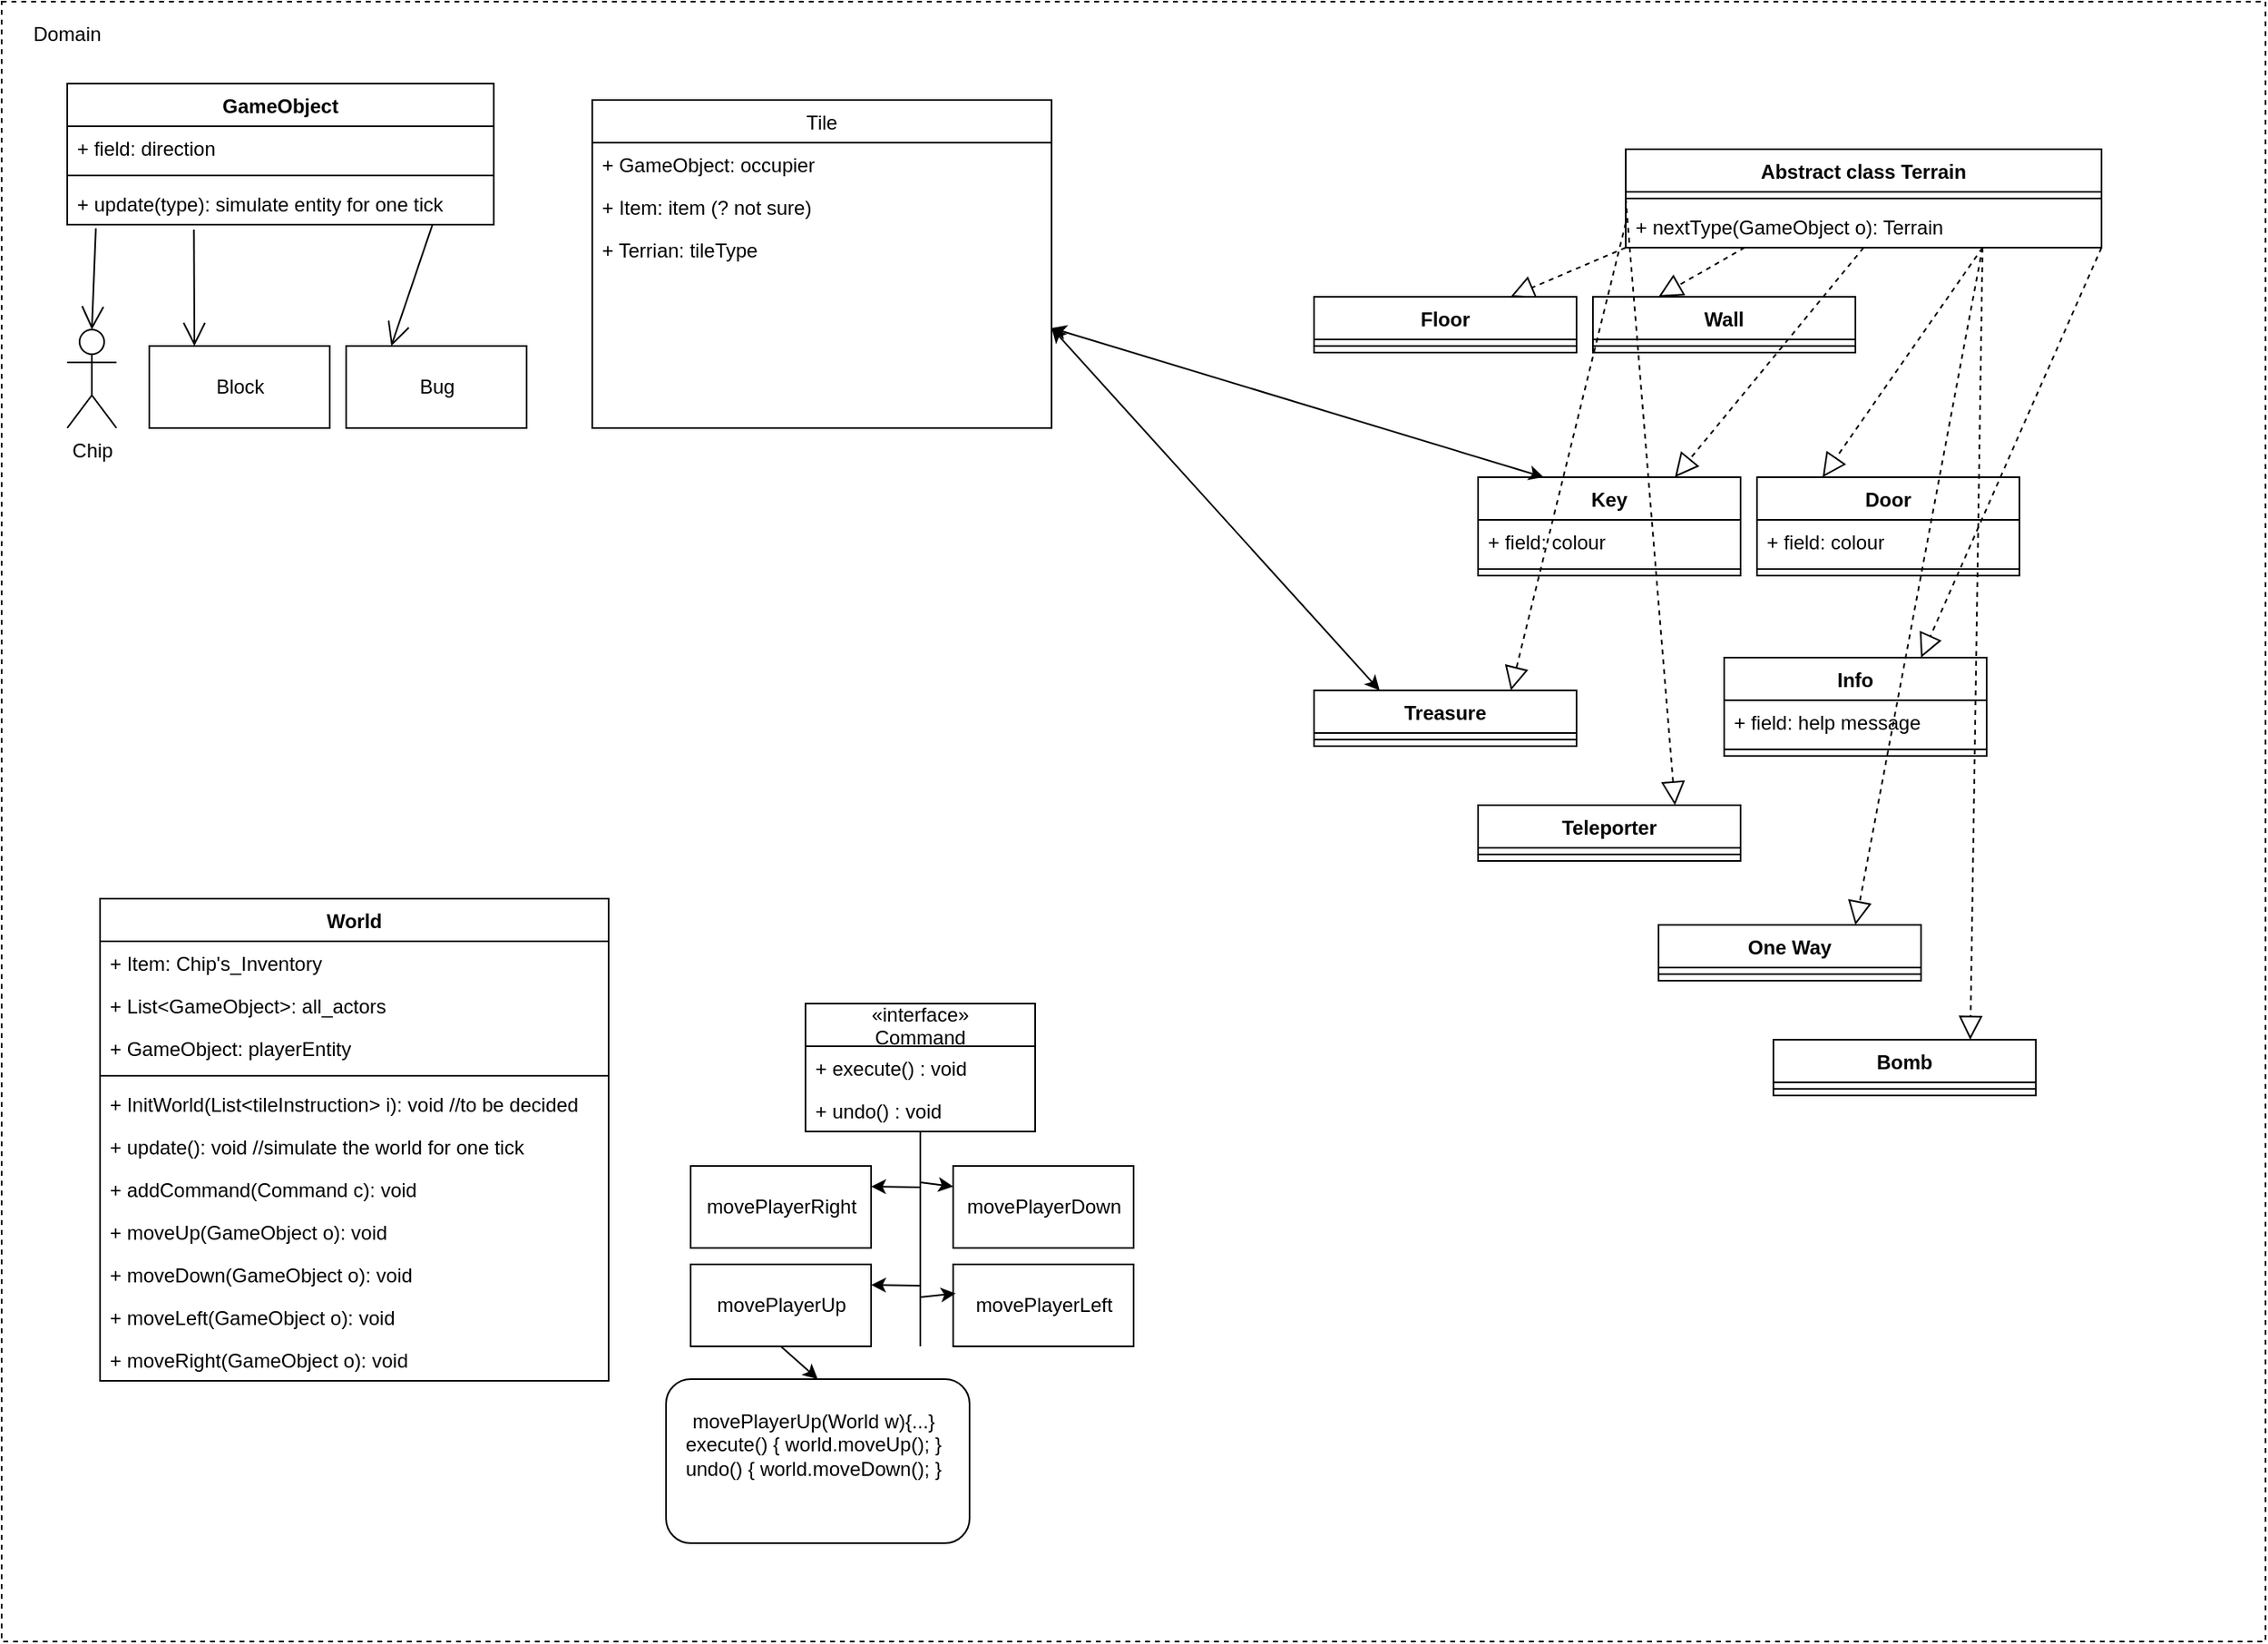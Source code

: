 <mxfile version="14.9.2" type="device"><diagram id="lyp2vC52kZ0fMS0D-Bfc" name="Page-1"><mxGraphModel dx="1673" dy="885" grid="1" gridSize="10" guides="1" tooltips="1" connect="1" arrows="1" fold="1" page="1" pageScale="1" pageWidth="3300" pageHeight="2339" math="0" shadow="0"><root><mxCell id="0"/><mxCell id="1" parent="0"/><mxCell id="-FwciNKiUwuWcOuY3Tkn-1" value="" style="fontStyle=0;dashed=1;" vertex="1" parent="1"><mxGeometry x="120" y="80" width="1380" height="1000" as="geometry"/></mxCell><mxCell id="-FwciNKiUwuWcOuY3Tkn-2" value="Domain" style="text;html=1;strokeColor=none;fillColor=none;align=center;verticalAlign=middle;whiteSpace=wrap;rounded=0;" vertex="1" parent="1"><mxGeometry x="140" y="90" width="40" height="20" as="geometry"/></mxCell><mxCell id="-FwciNKiUwuWcOuY3Tkn-3" value="Chip" style="shape=umlActor;verticalLabelPosition=bottom;verticalAlign=top;html=1;outlineConnect=0;" vertex="1" parent="1"><mxGeometry x="160" y="280" width="30" height="60" as="geometry"/></mxCell><mxCell id="-FwciNKiUwuWcOuY3Tkn-4" value="GameObject" style="swimlane;fontStyle=1;align=center;verticalAlign=top;childLayout=stackLayout;horizontal=1;startSize=26;horizontalStack=0;resizeParent=1;resizeParentMax=0;resizeLast=0;collapsible=1;marginBottom=0;" vertex="1" parent="1"><mxGeometry x="160" y="130" width="260" height="86" as="geometry"/></mxCell><mxCell id="-FwciNKiUwuWcOuY3Tkn-5" value="+ field: direction" style="text;strokeColor=none;fillColor=none;align=left;verticalAlign=top;spacingLeft=4;spacingRight=4;overflow=hidden;rotatable=0;points=[[0,0.5],[1,0.5]];portConstraint=eastwest;" vertex="1" parent="-FwciNKiUwuWcOuY3Tkn-4"><mxGeometry y="26" width="260" height="26" as="geometry"/></mxCell><mxCell id="-FwciNKiUwuWcOuY3Tkn-6" value="" style="line;strokeWidth=1;fillColor=none;align=left;verticalAlign=middle;spacingTop=-1;spacingLeft=3;spacingRight=3;rotatable=0;labelPosition=right;points=[];portConstraint=eastwest;" vertex="1" parent="-FwciNKiUwuWcOuY3Tkn-4"><mxGeometry y="52" width="260" height="8" as="geometry"/></mxCell><mxCell id="-FwciNKiUwuWcOuY3Tkn-7" value="+ update(type): simulate entity for one tick" style="text;strokeColor=none;fillColor=none;align=left;verticalAlign=top;spacingLeft=4;spacingRight=4;overflow=hidden;rotatable=0;points=[[0,0.5],[1,0.5]];portConstraint=eastwest;" vertex="1" parent="-FwciNKiUwuWcOuY3Tkn-4"><mxGeometry y="60" width="260" height="26" as="geometry"/></mxCell><mxCell id="-FwciNKiUwuWcOuY3Tkn-10" value="" style="endArrow=open;endFill=1;endSize=12;html=1;exitX=0.067;exitY=1.086;exitDx=0;exitDy=0;exitPerimeter=0;entryX=0.5;entryY=0;entryDx=0;entryDy=0;entryPerimeter=0;" edge="1" parent="1" source="-FwciNKiUwuWcOuY3Tkn-7" target="-FwciNKiUwuWcOuY3Tkn-3"><mxGeometry width="160" relative="1" as="geometry"><mxPoint x="190" y="320" as="sourcePoint"/><mxPoint x="60" y="260" as="targetPoint"/></mxGeometry></mxCell><mxCell id="-FwciNKiUwuWcOuY3Tkn-11" value="Block" style="html=1;" vertex="1" parent="1"><mxGeometry x="210" y="290" width="110" height="50" as="geometry"/></mxCell><mxCell id="-FwciNKiUwuWcOuY3Tkn-12" value="Bug" style="html=1;" vertex="1" parent="1"><mxGeometry x="330" y="290" width="110" height="50" as="geometry"/></mxCell><mxCell id="-FwciNKiUwuWcOuY3Tkn-13" value="" style="endArrow=open;endFill=1;endSize=12;html=1;exitX=0.297;exitY=1.113;exitDx=0;exitDy=0;exitPerimeter=0;entryX=0.25;entryY=0;entryDx=0;entryDy=0;" edge="1" parent="1" source="-FwciNKiUwuWcOuY3Tkn-7" target="-FwciNKiUwuWcOuY3Tkn-11"><mxGeometry width="160" relative="1" as="geometry"><mxPoint x="380" y="320" as="sourcePoint"/><mxPoint x="540" y="320" as="targetPoint"/></mxGeometry></mxCell><mxCell id="-FwciNKiUwuWcOuY3Tkn-14" value="" style="endArrow=open;endFill=1;endSize=12;html=1;exitX=0.856;exitY=1.007;exitDx=0;exitDy=0;exitPerimeter=0;entryX=0.25;entryY=0;entryDx=0;entryDy=0;" edge="1" parent="1" source="-FwciNKiUwuWcOuY3Tkn-7" target="-FwciNKiUwuWcOuY3Tkn-12"><mxGeometry width="160" relative="1" as="geometry"><mxPoint x="380" y="320" as="sourcePoint"/><mxPoint x="540" y="320" as="targetPoint"/></mxGeometry></mxCell><mxCell id="-FwciNKiUwuWcOuY3Tkn-15" value="Tile" style="swimlane;fontStyle=0;childLayout=stackLayout;horizontal=1;startSize=26;fillColor=none;horizontalStack=0;resizeParent=1;resizeParentMax=0;resizeLast=0;collapsible=1;marginBottom=0;" vertex="1" parent="1"><mxGeometry x="480" y="140" width="280" height="200" as="geometry"/></mxCell><mxCell id="-FwciNKiUwuWcOuY3Tkn-16" value="+ GameObject: occupier" style="text;strokeColor=none;fillColor=none;align=left;verticalAlign=top;spacingLeft=4;spacingRight=4;overflow=hidden;rotatable=0;points=[[0,0.5],[1,0.5]];portConstraint=eastwest;" vertex="1" parent="-FwciNKiUwuWcOuY3Tkn-15"><mxGeometry y="26" width="280" height="26" as="geometry"/></mxCell><mxCell id="-FwciNKiUwuWcOuY3Tkn-17" value="+ Item: item (? not sure)" style="text;strokeColor=none;fillColor=none;align=left;verticalAlign=top;spacingLeft=4;spacingRight=4;overflow=hidden;rotatable=0;points=[[0,0.5],[1,0.5]];portConstraint=eastwest;" vertex="1" parent="-FwciNKiUwuWcOuY3Tkn-15"><mxGeometry y="52" width="280" height="26" as="geometry"/></mxCell><mxCell id="-FwciNKiUwuWcOuY3Tkn-18" value="+ Terrian: tileType" style="text;strokeColor=none;fillColor=none;align=left;verticalAlign=top;spacingLeft=4;spacingRight=4;overflow=hidden;rotatable=0;points=[[0,0.5],[1,0.5]];portConstraint=eastwest;" vertex="1" parent="-FwciNKiUwuWcOuY3Tkn-15"><mxGeometry y="78" width="280" height="122" as="geometry"/></mxCell><mxCell id="-FwciNKiUwuWcOuY3Tkn-19" value="Abstract class Terrain" style="swimlane;fontStyle=1;align=center;verticalAlign=top;childLayout=stackLayout;horizontal=1;startSize=26;horizontalStack=0;resizeParent=1;resizeParentMax=0;resizeLast=0;collapsible=1;marginBottom=0;" vertex="1" parent="1"><mxGeometry x="1110" y="170" width="290" height="60" as="geometry"/></mxCell><mxCell id="-FwciNKiUwuWcOuY3Tkn-21" value="" style="line;strokeWidth=1;fillColor=none;align=left;verticalAlign=middle;spacingTop=-1;spacingLeft=3;spacingRight=3;rotatable=0;labelPosition=right;points=[];portConstraint=eastwest;" vertex="1" parent="-FwciNKiUwuWcOuY3Tkn-19"><mxGeometry y="26" width="290" height="8" as="geometry"/></mxCell><mxCell id="-FwciNKiUwuWcOuY3Tkn-103" value="+ nextType(GameObject o): Terrain" style="text;strokeColor=none;fillColor=none;align=left;verticalAlign=top;spacingLeft=4;spacingRight=4;overflow=hidden;rotatable=0;points=[[0,0.5],[1,0.5]];portConstraint=eastwest;" vertex="1" parent="-FwciNKiUwuWcOuY3Tkn-19"><mxGeometry y="34" width="290" height="26" as="geometry"/></mxCell><mxCell id="-FwciNKiUwuWcOuY3Tkn-23" value="" style="endArrow=block;dashed=1;endFill=0;endSize=12;html=1;exitX=0;exitY=1;exitDx=0;exitDy=0;" edge="1" parent="1" source="-FwciNKiUwuWcOuY3Tkn-19" target="-FwciNKiUwuWcOuY3Tkn-24"><mxGeometry width="160" relative="1" as="geometry"><mxPoint x="860" y="250" as="sourcePoint"/><mxPoint x="1030" y="250" as="targetPoint"/></mxGeometry></mxCell><mxCell id="-FwciNKiUwuWcOuY3Tkn-24" value="Floor" style="swimlane;fontStyle=1;align=center;verticalAlign=top;childLayout=stackLayout;horizontal=1;startSize=26;horizontalStack=0;resizeParent=1;resizeParentMax=0;resizeLast=0;collapsible=1;marginBottom=0;" vertex="1" parent="1"><mxGeometry x="920" y="260" width="160" height="34" as="geometry"/></mxCell><mxCell id="-FwciNKiUwuWcOuY3Tkn-26" value="" style="line;strokeWidth=1;fillColor=none;align=left;verticalAlign=middle;spacingTop=-1;spacingLeft=3;spacingRight=3;rotatable=0;labelPosition=right;points=[];portConstraint=eastwest;" vertex="1" parent="-FwciNKiUwuWcOuY3Tkn-24"><mxGeometry y="26" width="160" height="8" as="geometry"/></mxCell><mxCell id="-FwciNKiUwuWcOuY3Tkn-28" value="Wall" style="swimlane;fontStyle=1;align=center;verticalAlign=top;childLayout=stackLayout;horizontal=1;startSize=26;horizontalStack=0;resizeParent=1;resizeParentMax=0;resizeLast=0;collapsible=1;marginBottom=0;" vertex="1" parent="1"><mxGeometry x="1090" y="260" width="160" height="34" as="geometry"/></mxCell><mxCell id="-FwciNKiUwuWcOuY3Tkn-30" value="" style="line;strokeWidth=1;fillColor=none;align=left;verticalAlign=middle;spacingTop=-1;spacingLeft=3;spacingRight=3;rotatable=0;labelPosition=right;points=[];portConstraint=eastwest;" vertex="1" parent="-FwciNKiUwuWcOuY3Tkn-28"><mxGeometry y="26" width="160" height="8" as="geometry"/></mxCell><mxCell id="-FwciNKiUwuWcOuY3Tkn-32" value="" style="endArrow=block;dashed=1;endFill=0;endSize=12;html=1;exitX=0.25;exitY=1;exitDx=0;exitDy=0;entryX=0.25;entryY=0;entryDx=0;entryDy=0;" edge="1" parent="1" source="-FwciNKiUwuWcOuY3Tkn-19" target="-FwciNKiUwuWcOuY3Tkn-28"><mxGeometry width="160" relative="1" as="geometry"><mxPoint x="860" y="250" as="sourcePoint"/><mxPoint x="1020" y="250" as="targetPoint"/></mxGeometry></mxCell><mxCell id="-FwciNKiUwuWcOuY3Tkn-33" value="Key" style="swimlane;fontStyle=1;align=center;verticalAlign=top;childLayout=stackLayout;horizontal=1;startSize=26;horizontalStack=0;resizeParent=1;resizeParentMax=0;resizeLast=0;collapsible=1;marginBottom=0;" vertex="1" parent="1"><mxGeometry x="1020" y="370" width="160" height="60" as="geometry"/></mxCell><mxCell id="-FwciNKiUwuWcOuY3Tkn-34" value="+ field: colour" style="text;strokeColor=none;fillColor=none;align=left;verticalAlign=top;spacingLeft=4;spacingRight=4;overflow=hidden;rotatable=0;points=[[0,0.5],[1,0.5]];portConstraint=eastwest;" vertex="1" parent="-FwciNKiUwuWcOuY3Tkn-33"><mxGeometry y="26" width="160" height="26" as="geometry"/></mxCell><mxCell id="-FwciNKiUwuWcOuY3Tkn-35" value="" style="line;strokeWidth=1;fillColor=none;align=left;verticalAlign=middle;spacingTop=-1;spacingLeft=3;spacingRight=3;rotatable=0;labelPosition=right;points=[];portConstraint=eastwest;" vertex="1" parent="-FwciNKiUwuWcOuY3Tkn-33"><mxGeometry y="52" width="160" height="8" as="geometry"/></mxCell><mxCell id="-FwciNKiUwuWcOuY3Tkn-37" value="" style="endArrow=block;dashed=1;endFill=0;endSize=12;html=1;exitX=0.5;exitY=1;exitDx=0;exitDy=0;entryX=0.75;entryY=0;entryDx=0;entryDy=0;" edge="1" parent="1" source="-FwciNKiUwuWcOuY3Tkn-19" target="-FwciNKiUwuWcOuY3Tkn-33"><mxGeometry width="160" relative="1" as="geometry"><mxPoint x="860" y="250" as="sourcePoint"/><mxPoint x="1020" y="250" as="targetPoint"/></mxGeometry></mxCell><mxCell id="-FwciNKiUwuWcOuY3Tkn-38" value="Door" style="swimlane;fontStyle=1;align=center;verticalAlign=top;childLayout=stackLayout;horizontal=1;startSize=26;horizontalStack=0;resizeParent=1;resizeParentMax=0;resizeLast=0;collapsible=1;marginBottom=0;" vertex="1" parent="1"><mxGeometry x="1190" y="370" width="160" height="60" as="geometry"/></mxCell><mxCell id="-FwciNKiUwuWcOuY3Tkn-39" value="+ field: colour" style="text;strokeColor=none;fillColor=none;align=left;verticalAlign=top;spacingLeft=4;spacingRight=4;overflow=hidden;rotatable=0;points=[[0,0.5],[1,0.5]];portConstraint=eastwest;" vertex="1" parent="-FwciNKiUwuWcOuY3Tkn-38"><mxGeometry y="26" width="160" height="26" as="geometry"/></mxCell><mxCell id="-FwciNKiUwuWcOuY3Tkn-40" value="" style="line;strokeWidth=1;fillColor=none;align=left;verticalAlign=middle;spacingTop=-1;spacingLeft=3;spacingRight=3;rotatable=0;labelPosition=right;points=[];portConstraint=eastwest;" vertex="1" parent="-FwciNKiUwuWcOuY3Tkn-38"><mxGeometry y="52" width="160" height="8" as="geometry"/></mxCell><mxCell id="-FwciNKiUwuWcOuY3Tkn-42" value="" style="endArrow=block;dashed=1;endFill=0;endSize=12;html=1;exitX=0.75;exitY=1;exitDx=0;exitDy=0;entryX=0.25;entryY=0;entryDx=0;entryDy=0;" edge="1" parent="1" source="-FwciNKiUwuWcOuY3Tkn-19" target="-FwciNKiUwuWcOuY3Tkn-38"><mxGeometry width="160" relative="1" as="geometry"><mxPoint x="1200" y="214" as="sourcePoint"/><mxPoint x="1150" y="380" as="targetPoint"/></mxGeometry></mxCell><mxCell id="-FwciNKiUwuWcOuY3Tkn-46" value="" style="endArrow=classic;startArrow=classic;html=1;exitX=1;exitY=0.5;exitDx=0;exitDy=0;entryX=0.25;entryY=0;entryDx=0;entryDy=0;" edge="1" parent="1" source="-FwciNKiUwuWcOuY3Tkn-18" target="-FwciNKiUwuWcOuY3Tkn-33"><mxGeometry width="50" height="50" relative="1" as="geometry"><mxPoint x="900" y="205" as="sourcePoint"/><mxPoint x="980" y="230" as="targetPoint"/></mxGeometry></mxCell><mxCell id="-FwciNKiUwuWcOuY3Tkn-47" value="Info" style="swimlane;fontStyle=1;align=center;verticalAlign=top;childLayout=stackLayout;horizontal=1;startSize=26;horizontalStack=0;resizeParent=1;resizeParentMax=0;resizeLast=0;collapsible=1;marginBottom=0;" vertex="1" parent="1"><mxGeometry x="1170" y="480" width="160" height="60" as="geometry"/></mxCell><mxCell id="-FwciNKiUwuWcOuY3Tkn-48" value="+ field: help message" style="text;strokeColor=none;fillColor=none;align=left;verticalAlign=top;spacingLeft=4;spacingRight=4;overflow=hidden;rotatable=0;points=[[0,0.5],[1,0.5]];portConstraint=eastwest;" vertex="1" parent="-FwciNKiUwuWcOuY3Tkn-47"><mxGeometry y="26" width="160" height="26" as="geometry"/></mxCell><mxCell id="-FwciNKiUwuWcOuY3Tkn-49" value="" style="line;strokeWidth=1;fillColor=none;align=left;verticalAlign=middle;spacingTop=-1;spacingLeft=3;spacingRight=3;rotatable=0;labelPosition=right;points=[];portConstraint=eastwest;" vertex="1" parent="-FwciNKiUwuWcOuY3Tkn-47"><mxGeometry y="52" width="160" height="8" as="geometry"/></mxCell><mxCell id="-FwciNKiUwuWcOuY3Tkn-50" value="" style="endArrow=block;dashed=1;endFill=0;endSize=12;html=1;exitX=1;exitY=1;exitDx=0;exitDy=0;entryX=0.75;entryY=0;entryDx=0;entryDy=0;" edge="1" parent="1" source="-FwciNKiUwuWcOuY3Tkn-19" target="-FwciNKiUwuWcOuY3Tkn-47"><mxGeometry width="160" relative="1" as="geometry"><mxPoint x="1240" y="214" as="sourcePoint"/><mxPoint x="1240" y="380" as="targetPoint"/></mxGeometry></mxCell><mxCell id="-FwciNKiUwuWcOuY3Tkn-51" value="Treasure" style="swimlane;fontStyle=1;align=center;verticalAlign=top;childLayout=stackLayout;horizontal=1;startSize=26;horizontalStack=0;resizeParent=1;resizeParentMax=0;resizeLast=0;collapsible=1;marginBottom=0;" vertex="1" parent="1"><mxGeometry x="920" y="500" width="160" height="34" as="geometry"/></mxCell><mxCell id="-FwciNKiUwuWcOuY3Tkn-53" value="" style="line;strokeWidth=1;fillColor=none;align=left;verticalAlign=middle;spacingTop=-1;spacingLeft=3;spacingRight=3;rotatable=0;labelPosition=right;points=[];portConstraint=eastwest;" vertex="1" parent="-FwciNKiUwuWcOuY3Tkn-51"><mxGeometry y="26" width="160" height="8" as="geometry"/></mxCell><mxCell id="-FwciNKiUwuWcOuY3Tkn-54" value="" style="endArrow=block;dashed=1;endFill=0;endSize=12;html=1;exitX=0;exitY=0.75;exitDx=0;exitDy=0;entryX=0.75;entryY=0;entryDx=0;entryDy=0;" edge="1" parent="1" target="-FwciNKiUwuWcOuY3Tkn-51" source="-FwciNKiUwuWcOuY3Tkn-19"><mxGeometry width="160" relative="1" as="geometry"><mxPoint x="1280" y="214" as="sourcePoint"/><mxPoint x="1250" y="390" as="targetPoint"/></mxGeometry></mxCell><mxCell id="-FwciNKiUwuWcOuY3Tkn-55" value="" style="endArrow=classic;startArrow=classic;html=1;exitX=1;exitY=0.5;exitDx=0;exitDy=0;entryX=0.25;entryY=0;entryDx=0;entryDy=0;" edge="1" parent="1" source="-FwciNKiUwuWcOuY3Tkn-18" target="-FwciNKiUwuWcOuY3Tkn-51"><mxGeometry width="50" height="50" relative="1" as="geometry"><mxPoint x="900" y="205" as="sourcePoint"/><mxPoint x="1070" y="380.0" as="targetPoint"/></mxGeometry></mxCell><mxCell id="-FwciNKiUwuWcOuY3Tkn-56" value="Teleporter" style="swimlane;fontStyle=1;align=center;verticalAlign=top;childLayout=stackLayout;horizontal=1;startSize=26;horizontalStack=0;resizeParent=1;resizeParentMax=0;resizeLast=0;collapsible=1;marginBottom=0;" vertex="1" parent="1"><mxGeometry x="1020" y="570" width="160" height="34" as="geometry"/></mxCell><mxCell id="-FwciNKiUwuWcOuY3Tkn-58" value="" style="line;strokeWidth=1;fillColor=none;align=left;verticalAlign=middle;spacingTop=-1;spacingLeft=3;spacingRight=3;rotatable=0;labelPosition=right;points=[];portConstraint=eastwest;" vertex="1" parent="-FwciNKiUwuWcOuY3Tkn-56"><mxGeometry y="26" width="160" height="8" as="geometry"/></mxCell><mxCell id="-FwciNKiUwuWcOuY3Tkn-59" value="" style="endArrow=block;dashed=1;endFill=0;endSize=12;html=1;exitX=0;exitY=0.5;exitDx=0;exitDy=0;entryX=0.75;entryY=0;entryDx=0;entryDy=0;" edge="1" parent="1" target="-FwciNKiUwuWcOuY3Tkn-56" source="-FwciNKiUwuWcOuY3Tkn-19"><mxGeometry width="160" relative="1" as="geometry"><mxPoint x="1120.0" y="294" as="sourcePoint"/><mxPoint x="1090" y="470" as="targetPoint"/></mxGeometry></mxCell><mxCell id="-FwciNKiUwuWcOuY3Tkn-61" value="One Way" style="swimlane;fontStyle=1;align=center;verticalAlign=top;childLayout=stackLayout;horizontal=1;startSize=26;horizontalStack=0;resizeParent=1;resizeParentMax=0;resizeLast=0;collapsible=1;marginBottom=0;" vertex="1" parent="1"><mxGeometry x="1130" y="643" width="160" height="34" as="geometry"/></mxCell><mxCell id="-FwciNKiUwuWcOuY3Tkn-62" value="" style="line;strokeWidth=1;fillColor=none;align=left;verticalAlign=middle;spacingTop=-1;spacingLeft=3;spacingRight=3;rotatable=0;labelPosition=right;points=[];portConstraint=eastwest;" vertex="1" parent="-FwciNKiUwuWcOuY3Tkn-61"><mxGeometry y="26" width="160" height="8" as="geometry"/></mxCell><mxCell id="-FwciNKiUwuWcOuY3Tkn-63" value="" style="endArrow=block;dashed=1;endFill=0;endSize=12;html=1;exitX=0.75;exitY=1;exitDx=0;exitDy=0;entryX=0.75;entryY=0;entryDx=0;entryDy=0;" edge="1" parent="1" target="-FwciNKiUwuWcOuY3Tkn-61" source="-FwciNKiUwuWcOuY3Tkn-19"><mxGeometry width="160" relative="1" as="geometry"><mxPoint x="1220.0" y="260" as="sourcePoint"/><mxPoint x="1200" y="543" as="targetPoint"/></mxGeometry></mxCell><mxCell id="-FwciNKiUwuWcOuY3Tkn-64" value="Bomb" style="swimlane;fontStyle=1;align=center;verticalAlign=top;childLayout=stackLayout;horizontal=1;startSize=26;horizontalStack=0;resizeParent=1;resizeParentMax=0;resizeLast=0;collapsible=1;marginBottom=0;" vertex="1" parent="1"><mxGeometry x="1200" y="713" width="160" height="34" as="geometry"/></mxCell><mxCell id="-FwciNKiUwuWcOuY3Tkn-65" value="" style="line;strokeWidth=1;fillColor=none;align=left;verticalAlign=middle;spacingTop=-1;spacingLeft=3;spacingRight=3;rotatable=0;labelPosition=right;points=[];portConstraint=eastwest;" vertex="1" parent="-FwciNKiUwuWcOuY3Tkn-64"><mxGeometry y="26" width="160" height="8" as="geometry"/></mxCell><mxCell id="-FwciNKiUwuWcOuY3Tkn-66" value="" style="endArrow=block;dashed=1;endFill=0;endSize=12;html=1;exitX=0.75;exitY=1;exitDx=0;exitDy=0;entryX=0.75;entryY=0;entryDx=0;entryDy=0;" edge="1" parent="1" target="-FwciNKiUwuWcOuY3Tkn-64" source="-FwciNKiUwuWcOuY3Tkn-19"><mxGeometry width="160" relative="1" as="geometry"><mxPoint x="860.0" y="330" as="sourcePoint"/><mxPoint x="840" y="613" as="targetPoint"/></mxGeometry></mxCell><mxCell id="-FwciNKiUwuWcOuY3Tkn-67" value="World" style="swimlane;fontStyle=1;align=center;verticalAlign=top;childLayout=stackLayout;horizontal=1;startSize=26;horizontalStack=0;resizeParent=1;resizeParentMax=0;resizeLast=0;collapsible=1;marginBottom=0;" vertex="1" parent="1"><mxGeometry x="180" y="627" width="310" height="294" as="geometry"/></mxCell><mxCell id="-FwciNKiUwuWcOuY3Tkn-68" value="+ Item: Chip's_Inventory" style="text;strokeColor=none;fillColor=none;align=left;verticalAlign=top;spacingLeft=4;spacingRight=4;overflow=hidden;rotatable=0;points=[[0,0.5],[1,0.5]];portConstraint=eastwest;" vertex="1" parent="-FwciNKiUwuWcOuY3Tkn-67"><mxGeometry y="26" width="310" height="26" as="geometry"/></mxCell><mxCell id="-FwciNKiUwuWcOuY3Tkn-71" value="+ List&lt;GameObject&gt;: all_actors" style="text;strokeColor=none;fillColor=none;align=left;verticalAlign=top;spacingLeft=4;spacingRight=4;overflow=hidden;rotatable=0;points=[[0,0.5],[1,0.5]];portConstraint=eastwest;" vertex="1" parent="-FwciNKiUwuWcOuY3Tkn-67"><mxGeometry y="52" width="310" height="26" as="geometry"/></mxCell><mxCell id="-FwciNKiUwuWcOuY3Tkn-72" value="+ GameObject: playerEntity" style="text;strokeColor=none;fillColor=none;align=left;verticalAlign=top;spacingLeft=4;spacingRight=4;overflow=hidden;rotatable=0;points=[[0,0.5],[1,0.5]];portConstraint=eastwest;" vertex="1" parent="-FwciNKiUwuWcOuY3Tkn-67"><mxGeometry y="78" width="310" height="26" as="geometry"/></mxCell><mxCell id="-FwciNKiUwuWcOuY3Tkn-69" value="" style="line;strokeWidth=1;fillColor=none;align=left;verticalAlign=middle;spacingTop=-1;spacingLeft=3;spacingRight=3;rotatable=0;labelPosition=right;points=[];portConstraint=eastwest;" vertex="1" parent="-FwciNKiUwuWcOuY3Tkn-67"><mxGeometry y="104" width="310" height="8" as="geometry"/></mxCell><mxCell id="-FwciNKiUwuWcOuY3Tkn-76" value="+ InitWorld(List&lt;tileInstruction&gt; i): void //to be decided" style="text;strokeColor=none;fillColor=none;align=left;verticalAlign=top;spacingLeft=4;spacingRight=4;overflow=hidden;rotatable=0;points=[[0,0.5],[1,0.5]];portConstraint=eastwest;" vertex="1" parent="-FwciNKiUwuWcOuY3Tkn-67"><mxGeometry y="112" width="310" height="26" as="geometry"/></mxCell><mxCell id="-FwciNKiUwuWcOuY3Tkn-77" value="+ update(): void //simulate the world for one tick" style="text;strokeColor=none;fillColor=none;align=left;verticalAlign=top;spacingLeft=4;spacingRight=4;overflow=hidden;rotatable=0;points=[[0,0.5],[1,0.5]];portConstraint=eastwest;" vertex="1" parent="-FwciNKiUwuWcOuY3Tkn-67"><mxGeometry y="138" width="310" height="26" as="geometry"/></mxCell><mxCell id="-FwciNKiUwuWcOuY3Tkn-78" value="+ addCommand(Command c): void" style="text;strokeColor=none;fillColor=none;align=left;verticalAlign=top;spacingLeft=4;spacingRight=4;overflow=hidden;rotatable=0;points=[[0,0.5],[1,0.5]];portConstraint=eastwest;" vertex="1" parent="-FwciNKiUwuWcOuY3Tkn-67"><mxGeometry y="164" width="310" height="26" as="geometry"/></mxCell><mxCell id="-FwciNKiUwuWcOuY3Tkn-70" value="+ moveUp(GameObject o): void" style="text;strokeColor=none;fillColor=none;align=left;verticalAlign=top;spacingLeft=4;spacingRight=4;overflow=hidden;rotatable=0;points=[[0,0.5],[1,0.5]];portConstraint=eastwest;" vertex="1" parent="-FwciNKiUwuWcOuY3Tkn-67"><mxGeometry y="190" width="310" height="26" as="geometry"/></mxCell><mxCell id="-FwciNKiUwuWcOuY3Tkn-73" value="+ moveDown(GameObject o): void" style="text;strokeColor=none;fillColor=none;align=left;verticalAlign=top;spacingLeft=4;spacingRight=4;overflow=hidden;rotatable=0;points=[[0,0.5],[1,0.5]];portConstraint=eastwest;" vertex="1" parent="-FwciNKiUwuWcOuY3Tkn-67"><mxGeometry y="216" width="310" height="26" as="geometry"/></mxCell><mxCell id="-FwciNKiUwuWcOuY3Tkn-74" value="+ moveLeft(GameObject o): void" style="text;strokeColor=none;fillColor=none;align=left;verticalAlign=top;spacingLeft=4;spacingRight=4;overflow=hidden;rotatable=0;points=[[0,0.5],[1,0.5]];portConstraint=eastwest;" vertex="1" parent="-FwciNKiUwuWcOuY3Tkn-67"><mxGeometry y="242" width="310" height="26" as="geometry"/></mxCell><mxCell id="-FwciNKiUwuWcOuY3Tkn-75" value="+ moveRight(GameObject o): void" style="text;strokeColor=none;fillColor=none;align=left;verticalAlign=top;spacingLeft=4;spacingRight=4;overflow=hidden;rotatable=0;points=[[0,0.5],[1,0.5]];portConstraint=eastwest;" vertex="1" parent="-FwciNKiUwuWcOuY3Tkn-67"><mxGeometry y="268" width="310" height="26" as="geometry"/></mxCell><mxCell id="-FwciNKiUwuWcOuY3Tkn-84" value="«interface»&#xA;Command" style="swimlane;fontStyle=0;childLayout=stackLayout;horizontal=1;startSize=26;fillColor=none;horizontalStack=0;resizeParent=1;resizeParentMax=0;resizeLast=0;collapsible=1;marginBottom=0;" vertex="1" parent="1"><mxGeometry x="610" y="691" width="140" height="78" as="geometry"/></mxCell><mxCell id="-FwciNKiUwuWcOuY3Tkn-85" value="+ execute() : void" style="text;strokeColor=none;fillColor=none;align=left;verticalAlign=top;spacingLeft=4;spacingRight=4;overflow=hidden;rotatable=0;points=[[0,0.5],[1,0.5]];portConstraint=eastwest;" vertex="1" parent="-FwciNKiUwuWcOuY3Tkn-84"><mxGeometry y="26" width="140" height="26" as="geometry"/></mxCell><mxCell id="-FwciNKiUwuWcOuY3Tkn-86" value="+ undo() : void" style="text;strokeColor=none;fillColor=none;align=left;verticalAlign=top;spacingLeft=4;spacingRight=4;overflow=hidden;rotatable=0;points=[[0,0.5],[1,0.5]];portConstraint=eastwest;" vertex="1" parent="-FwciNKiUwuWcOuY3Tkn-84"><mxGeometry y="52" width="140" height="26" as="geometry"/></mxCell><mxCell id="-FwciNKiUwuWcOuY3Tkn-88" value="movePlayerUp" style="html=1;" vertex="1" parent="1"><mxGeometry x="540" y="850" width="110" height="50" as="geometry"/></mxCell><mxCell id="-FwciNKiUwuWcOuY3Tkn-89" value="movePlayerRight" style="html=1;" vertex="1" parent="1"><mxGeometry x="540" y="790" width="110" height="50" as="geometry"/></mxCell><mxCell id="-FwciNKiUwuWcOuY3Tkn-90" value="movePlayerLeft" style="html=1;" vertex="1" parent="1"><mxGeometry x="700" y="850" width="110" height="50" as="geometry"/></mxCell><mxCell id="-FwciNKiUwuWcOuY3Tkn-91" value="movePlayerDown" style="html=1;" vertex="1" parent="1"><mxGeometry x="700" y="790" width="110" height="50" as="geometry"/></mxCell><mxCell id="-FwciNKiUwuWcOuY3Tkn-92" value="" style="endArrow=classic;html=1;entryX=0.014;entryY=0.354;entryDx=0;entryDy=0;entryPerimeter=0;" edge="1" parent="1" target="-FwciNKiUwuWcOuY3Tkn-90"><mxGeometry width="50" height="50" relative="1" as="geometry"><mxPoint x="680" y="870" as="sourcePoint"/><mxPoint x="810" y="640" as="targetPoint"/></mxGeometry></mxCell><mxCell id="-FwciNKiUwuWcOuY3Tkn-93" value="" style="endArrow=none;html=1;exitX=0.5;exitY=1;exitDx=0;exitDy=0;" edge="1" parent="1" source="-FwciNKiUwuWcOuY3Tkn-84"><mxGeometry width="50" height="50" relative="1" as="geometry"><mxPoint x="770" y="760" as="sourcePoint"/><mxPoint x="680" y="900" as="targetPoint"/></mxGeometry></mxCell><mxCell id="-FwciNKiUwuWcOuY3Tkn-95" value="" style="endArrow=classic;html=1;entryX=1;entryY=0.25;entryDx=0;entryDy=0;" edge="1" parent="1" target="-FwciNKiUwuWcOuY3Tkn-88"><mxGeometry width="50" height="50" relative="1" as="geometry"><mxPoint x="680" y="863" as="sourcePoint"/><mxPoint x="820" y="650" as="targetPoint"/></mxGeometry></mxCell><mxCell id="-FwciNKiUwuWcOuY3Tkn-96" value="" style="endArrow=classic;html=1;entryX=0;entryY=0.25;entryDx=0;entryDy=0;" edge="1" parent="1" target="-FwciNKiUwuWcOuY3Tkn-91"><mxGeometry width="50" height="50" relative="1" as="geometry"><mxPoint x="680" y="800" as="sourcePoint"/><mxPoint x="830" y="660" as="targetPoint"/></mxGeometry></mxCell><mxCell id="-FwciNKiUwuWcOuY3Tkn-97" value="" style="endArrow=classic;html=1;entryX=1;entryY=0.25;entryDx=0;entryDy=0;" edge="1" parent="1" target="-FwciNKiUwuWcOuY3Tkn-89"><mxGeometry width="50" height="50" relative="1" as="geometry"><mxPoint x="680" y="803" as="sourcePoint"/><mxPoint x="840" y="670" as="targetPoint"/></mxGeometry></mxCell><mxCell id="-FwciNKiUwuWcOuY3Tkn-100" value="" style="group" vertex="1" connectable="0" parent="1"><mxGeometry x="520" y="920" width="190" height="100" as="geometry"/></mxCell><mxCell id="-FwciNKiUwuWcOuY3Tkn-99" value="" style="rounded=1;whiteSpace=wrap;html=1;" vertex="1" parent="-FwciNKiUwuWcOuY3Tkn-100"><mxGeometry x="5" width="185" height="100" as="geometry"/></mxCell><mxCell id="-FwciNKiUwuWcOuY3Tkn-98" value="movePlayerUp(World w){...}&lt;br&gt;&lt;div&gt;execute() { world.moveUp(); }&lt;/div&gt;&lt;div&gt;&lt;div&gt;undo() { world.moveDown(); }&lt;/div&gt;&lt;/div&gt;" style="text;html=1;strokeColor=none;fillColor=none;align=center;verticalAlign=middle;whiteSpace=wrap;rounded=0;" vertex="1" parent="-FwciNKiUwuWcOuY3Tkn-100"><mxGeometry y="10" width="190" height="60" as="geometry"/></mxCell><mxCell id="-FwciNKiUwuWcOuY3Tkn-101" value="" style="endArrow=classic;html=1;exitX=0.5;exitY=1;exitDx=0;exitDy=0;entryX=0.5;entryY=0;entryDx=0;entryDy=0;" edge="1" parent="1" source="-FwciNKiUwuWcOuY3Tkn-88" target="-FwciNKiUwuWcOuY3Tkn-99"><mxGeometry width="50" height="50" relative="1" as="geometry"><mxPoint x="720" y="920" as="sourcePoint"/><mxPoint x="770" y="870" as="targetPoint"/></mxGeometry></mxCell></root></mxGraphModel></diagram></mxfile>